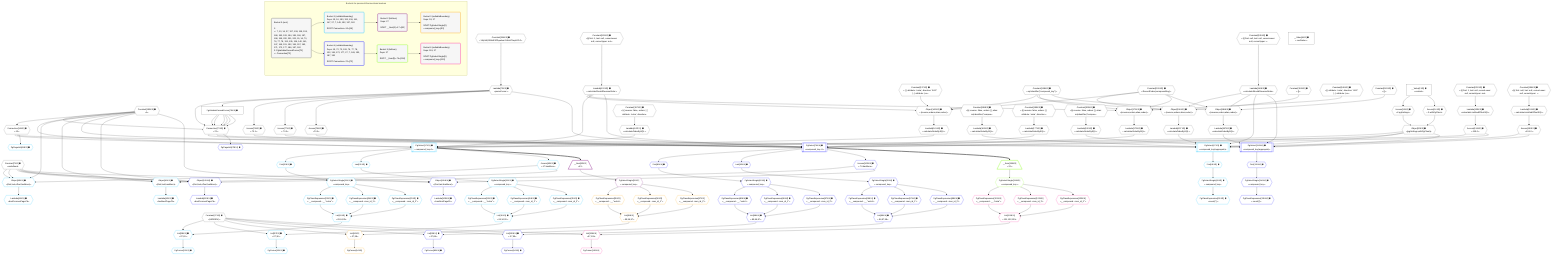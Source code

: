%%{init: {'themeVariables': { 'fontSize': '12px'}}}%%
graph TD
    classDef path fill:#eee,stroke:#000,color:#000
    classDef plan fill:#fff,stroke-width:1px,color:#000
    classDef itemplan fill:#fff,stroke-width:2px,color:#000
    classDef unbatchedplan fill:#dff,stroke-width:1px,color:#000
    classDef sideeffectplan fill:#fcc,stroke-width:2px,color:#000
    classDef bucket fill:#f6f6f6,color:#000,stroke-width:2px,text-align:left


    %% plan dependencies
    Connection72{{"Connection[72∈0] ➊<br />ᐸ70ᐳ"}}:::plan
    Constant193{{"Constant[193∈0] ➊<br />ᐸ1ᐳ"}}:::plan
    Lambda73{{"Lambda[73∈0] ➊<br />ᐸparseCursorᐳ"}}:::plan
    PgValidateParsedCursor75["PgValidateParsedCursor[75∈0] ➊"]:::plan
    Constant193 & Lambda73 & PgValidateParsedCursor75 & PgValidateParsedCursor75 & PgValidateParsedCursor75 & PgValidateParsedCursor75 & PgValidateParsedCursor75 & PgValidateParsedCursor75 --> Connection72
    Object140{{"Object[140∈0] ➊<br />ᐸ{reverse,orders,alias,codec}ᐳ"}}:::plan
    Lambda132{{"Lambda[132∈0] ➊<br />ᐸcalculateShouldReverseOrderᐳ"}}:::plan
    Constant137{{"Constant[137∈0] ➊<br />ᐸ[ { attribute: 'extra', direction: 'ASC' }, { attribute: 'peᐳ"}}:::plan
    Constant138{{"Constant[138∈0] ➊<br />ᐸsql.identifier(”compound_key”)ᐳ"}}:::plan
    Constant139{{"Constant[139∈0] ➊<br />ᐸRecordCodec(compoundKey)ᐳ"}}:::plan
    Lambda132 & Constant137 & Constant138 & Constant139 --> Object140
    Object156{{"Object[156∈0] ➊<br />ᐸ{reverse,orders,alias,codec}ᐳ"}}:::plan
    Lambda149{{"Lambda[149∈0] ➊<br />ᐸcalculateShouldReverseOrderᐳ"}}:::plan
    Constant153{{"Constant[153∈0] ➊<br />ᐸ[]ᐳ"}}:::plan
    Lambda149 & Constant153 & Constant138 & Constant139 --> Object156
    Object171{{"Object[171∈0] ➊<br />ᐸ{reverse,orders,alias,codec}ᐳ"}}:::plan
    Constant168{{"Constant[168∈0] ➊<br />ᐸ[ { attribute: 'extra', direction: 'ASC' }, { attribute: 'peᐳ"}}:::plan
    Lambda132 & Constant168 & Constant138 & Constant139 --> Object171
    Object186{{"Object[186∈0] ➊<br />ᐸ{reverse,orders,alias,codec}ᐳ"}}:::plan
    Constant183{{"Constant[183∈0] ➊<br />ᐸ[]ᐳ"}}:::plan
    Lambda149 & Constant183 & Constant138 & Constant139 --> Object186
    Object15{{"Object[15∈0] ➊<br />ᐸ{pgSettings,withPgClient}ᐳ"}}:::plan
    Access13{{"Access[13∈0] ➊<br />ᐸ2.pgSettingsᐳ"}}:::plan
    Access14{{"Access[14∈0] ➊<br />ᐸ2.withPgClientᐳ"}}:::plan
    Access13 & Access14 --> Object15
    __Value2["__Value[2∈0] ➊<br />ᐸcontextᐳ"]:::plan
    __Value2 --> Access13
    __Value2 --> Access14
    Connection16{{"Connection[16∈0] ➊<br />ᐸ12ᐳ"}}:::plan
    Constant193 --> Connection16
    Constant194{{"Constant[194∈0] ➊<br />ᐸ'WyIzNjY0MzE3ZDgwIixmYWxzZSwyLDFd'ᐳ"}}:::plan
    Constant194 --> Lambda73
    Lambda73 --> PgValidateParsedCursor75
    Access76{{"Access[76∈0] ➊<br />ᐸ73.1ᐳ"}}:::plan
    Lambda73 --> Access76
    Access77{{"Access[77∈0] ➊<br />ᐸ73.2ᐳ"}}:::plan
    Lambda73 --> Access77
    Access78{{"Access[78∈0] ➊<br />ᐸ73.3ᐳ"}}:::plan
    Lambda73 --> Access78
    Constant201{{"Constant[201∈0] ➊<br />ᐸ§{ first: 1, last: null, cursorLower: null, cursorUpper: nulᐳ"}}:::plan
    Constant201 --> Lambda132
    Lambda135{{"Lambda[135∈0] ➊<br />ᐸcalculateLimitAndOffsetSQLᐳ"}}:::plan
    Constant202{{"Constant[202∈0] ➊<br />ᐸ§{ first: 1, last: null, cursorLower: null, cursorUpper: nulᐳ"}}:::plan
    Constant202 --> Lambda135
    Access136{{"Access[136∈0] ➊<br />ᐸ135.0ᐳ"}}:::plan
    Lambda135 --> Access136
    Lambda141{{"Lambda[141∈0] ➊<br />ᐸcalculateOrderBySQLᐳ"}}:::plan
    Object140 --> Lambda141
    Lambda147{{"Lambda[147∈0] ➊<br />ᐸcalculateOrderBySQLᐳ"}}:::plan
    Constant197{{"Constant[197∈0] ➊<br />ᐸ§{ reverse: false, orders: [ { attribute: 'extra', directionᐳ"}}:::plan
    Constant197 --> Lambda147
    Constant195{{"Constant[195∈0] ➊<br />ᐸ§{ first: null, last: null, cursorLower: null, cursorUpper: ᐳ"}}:::plan
    Constant195 --> Lambda149
    Lambda151{{"Lambda[151∈0] ➊<br />ᐸcalculateLimitAndOffsetSQLᐳ"}}:::plan
    Constant196{{"Constant[196∈0] ➊<br />ᐸ§{ first: null, last: null, cursorLower: null, cursorUpper: ᐳ"}}:::plan
    Constant196 --> Lambda151
    Access152{{"Access[152∈0] ➊<br />ᐸ151.0ᐳ"}}:::plan
    Lambda151 --> Access152
    Lambda157{{"Lambda[157∈0] ➊<br />ᐸcalculateOrderBySQLᐳ"}}:::plan
    Object156 --> Lambda157
    Lambda162{{"Lambda[162∈0] ➊<br />ᐸcalculateOrderBySQLᐳ"}}:::plan
    Constant198{{"Constant[198∈0] ➊<br />ᐸ§{ reverse: false, orders: [], alias: sql.identifier(”compouᐳ"}}:::plan
    Constant198 --> Lambda162
    Lambda172{{"Lambda[172∈0] ➊<br />ᐸcalculateOrderBySQLᐳ"}}:::plan
    Object171 --> Lambda172
    Lambda177{{"Lambda[177∈0] ➊<br />ᐸcalculateOrderBySQLᐳ"}}:::plan
    Constant199{{"Constant[199∈0] ➊<br />ᐸ§{ reverse: false, orders: [ { attribute: 'extra', directionᐳ"}}:::plan
    Constant199 --> Lambda177
    Lambda187{{"Lambda[187∈0] ➊<br />ᐸcalculateOrderBySQLᐳ"}}:::plan
    Object186 --> Lambda187
    Lambda192{{"Lambda[192∈0] ➊<br />ᐸcalculateOrderBySQLᐳ"}}:::plan
    Constant200{{"Constant[200∈0] ➊<br />ᐸ§{ reverse: false, orders: [], alias: sql.identifier(”compouᐳ"}}:::plan
    Constant200 --> Lambda192
    __Value4["__Value[4∈0] ➊<br />ᐸrootValueᐳ"]:::plan
    Constant7{{"Constant[7∈0] ➊<br />ᐸundefinedᐳ"}}:::plan
    Constant27{{"Constant[27∈0] ➊<br />ᐸ[HIDDEN]ᐳ"}}:::plan
    PgSelect17[["PgSelect[17∈1] ➊<br />ᐸcompound_key+1ᐳ"]]:::plan
    Object15 & Connection16 & Constant193 & Lambda132 & Access136 & Lambda141 & Lambda147 --> PgSelect17
    PgSelect47[["PgSelect[47∈1] ➊<br />ᐸcompound_key(aggregate)ᐳ"]]:::plan
    Object15 & Connection16 & Lambda149 & Access152 & Lambda157 & Lambda162 --> PgSelect47
    Object45{{"Object[45∈1] ➊<br />ᐸ{first,last,offset,hasMore}ᐳ"}}:::plan
    Access40{{"Access[40∈1] ➊<br />ᐸ17.hasMoreᐳ"}}:::plan
    Constant193 & Constant7 & Constant7 & Access40 --> Object45
    List26{{"List[26∈1] ➊<br />ᐸ23,24,25ᐳ"}}:::plan
    PgClassExpression23{{"PgClassExpression[23∈1] ➊<br />ᐸ__compound...__.”extra”ᐳ"}}:::plan
    PgClassExpression24{{"PgClassExpression[24∈1] ➊<br />ᐸ__compound...rson_id_1”ᐳ"}}:::plan
    PgClassExpression25{{"PgClassExpression[25∈1] ➊<br />ᐸ__compound...rson_id_2”ᐳ"}}:::plan
    PgClassExpression23 & PgClassExpression24 & PgClassExpression25 --> List26
    List36{{"List[36∈1] ➊<br />ᐸ33,34,35ᐳ"}}:::plan
    PgClassExpression33{{"PgClassExpression[33∈1] ➊<br />ᐸ__compound...__.”extra”ᐳ"}}:::plan
    PgClassExpression34{{"PgClassExpression[34∈1] ➊<br />ᐸ__compound...rson_id_1”ᐳ"}}:::plan
    PgClassExpression35{{"PgClassExpression[35∈1] ➊<br />ᐸ__compound...rson_id_2”ᐳ"}}:::plan
    PgClassExpression33 & PgClassExpression34 & PgClassExpression35 --> List36
    Object41{{"Object[41∈1] ➊<br />ᐸ{first,last,hasMore}ᐳ"}}:::plan
    Constant193 & Constant7 & Access40 --> Object41
    List28{{"List[28∈1] ➊<br />ᐸ27,26ᐳ"}}:::plan
    Constant27 & List26 --> List28
    List37{{"List[37∈1] ➊<br />ᐸ27,36ᐳ"}}:::plan
    Constant27 & List36 --> List37
    PgPageInfo18{{"PgPageInfo[18∈1] ➊"}}:::plan
    Connection16 --> PgPageInfo18
    First20{{"First[20∈1] ➊"}}:::plan
    PgSelect17 --> First20
    PgSelectSingle21{{"PgSelectSingle[21∈1] ➊<br />ᐸcompound_keyᐳ"}}:::plan
    First20 --> PgSelectSingle21
    PgCursor22{{"PgCursor[22∈1] ➊"}}:::plan
    List28 --> PgCursor22
    PgSelectSingle21 --> PgClassExpression23
    PgSelectSingle21 --> PgClassExpression24
    PgSelectSingle21 --> PgClassExpression25
    Last30{{"Last[30∈1] ➊"}}:::plan
    PgSelect17 --> Last30
    PgSelectSingle31{{"PgSelectSingle[31∈1] ➊<br />ᐸcompound_keyᐳ"}}:::plan
    Last30 --> PgSelectSingle31
    PgCursor32{{"PgCursor[32∈1] ➊"}}:::plan
    List37 --> PgCursor32
    PgSelectSingle31 --> PgClassExpression33
    PgSelectSingle31 --> PgClassExpression34
    PgSelectSingle31 --> PgClassExpression35
    PgSelect17 --> Access40
    Lambda42{{"Lambda[42∈1] ➊<br />ᐸhasNextPageCbᐳ"}}:::plan
    Object41 --> Lambda42
    Lambda46{{"Lambda[46∈1] ➊<br />ᐸhasPreviousPageCbᐳ"}}:::plan
    Object45 --> Lambda46
    First48{{"First[48∈1] ➊"}}:::plan
    PgSelect47 --> First48
    PgSelectSingle49{{"PgSelectSingle[49∈1] ➊<br />ᐸcompound_keyᐳ"}}:::plan
    First48 --> PgSelectSingle49
    PgClassExpression50{{"PgClassExpression[50∈1] ➊<br />ᐸcount(*)ᐳ"}}:::plan
    PgSelectSingle49 --> PgClassExpression50
    __Item52[/"__Item[52∈2]<br />ᐸ17ᐳ"\]:::itemplan
    PgSelect17 ==> __Item52
    PgSelectSingle53{{"PgSelectSingle[53∈2]<br />ᐸcompound_keyᐳ"}}:::plan
    __Item52 --> PgSelectSingle53
    List58{{"List[58∈3]<br />ᐸ55,56,57ᐳ"}}:::plan
    PgClassExpression55{{"PgClassExpression[55∈3]<br />ᐸ__compound...__.”extra”ᐳ"}}:::plan
    PgClassExpression56{{"PgClassExpression[56∈3]<br />ᐸ__compound...rson_id_1”ᐳ"}}:::plan
    PgClassExpression57{{"PgClassExpression[57∈3]<br />ᐸ__compound...rson_id_2”ᐳ"}}:::plan
    PgClassExpression55 & PgClassExpression56 & PgClassExpression57 --> List58
    List60{{"List[60∈3]<br />ᐸ27,58ᐳ"}}:::plan
    Constant27 & List58 --> List60
    PgCursor54{{"PgCursor[54∈3]"}}:::plan
    List60 --> PgCursor54
    PgSelectSingle53 --> PgClassExpression55
    PgSelectSingle53 --> PgClassExpression56
    PgSelectSingle53 --> PgClassExpression57
    PgSelect74[["PgSelect[74∈4] ➊<br />ᐸcompound_key+1ᐳ"]]:::plan
    Object15 & Connection72 & Lambda73 & Constant193 & Access76 & Access77 & Access78 & Lambda132 & Access136 & Lambda172 & Lambda177 --> PgSelect74
    PgSelect112[["PgSelect[112∈4] ➊<br />ᐸcompound_key(aggregate)ᐳ"]]:::plan
    Object15 & Connection72 & Lambda149 & Access152 & Lambda187 & Lambda192 --> PgSelect112
    Object109{{"Object[109∈4] ➊<br />ᐸ{first,last,offset,hasMore}ᐳ"}}:::plan
    Access103{{"Access[103∈4] ➊<br />ᐸ74.hasMoreᐳ"}}:::plan
    Constant193 & Constant7 & Constant7 & Access103 --> Object109
    List88{{"List[88∈4] ➊<br />ᐸ85,86,87ᐳ"}}:::plan
    PgClassExpression85{{"PgClassExpression[85∈4] ➊<br />ᐸ__compound...__.”extra”ᐳ"}}:::plan
    PgClassExpression86{{"PgClassExpression[86∈4] ➊<br />ᐸ__compound...rson_id_1”ᐳ"}}:::plan
    PgClassExpression87{{"PgClassExpression[87∈4] ➊<br />ᐸ__compound...rson_id_2”ᐳ"}}:::plan
    PgClassExpression85 & PgClassExpression86 & PgClassExpression87 --> List88
    List99{{"List[99∈4] ➊<br />ᐸ96,97,98ᐳ"}}:::plan
    PgClassExpression96{{"PgClassExpression[96∈4] ➊<br />ᐸ__compound...__.”extra”ᐳ"}}:::plan
    PgClassExpression97{{"PgClassExpression[97∈4] ➊<br />ᐸ__compound...rson_id_1”ᐳ"}}:::plan
    PgClassExpression98{{"PgClassExpression[98∈4] ➊<br />ᐸ__compound...rson_id_2”ᐳ"}}:::plan
    PgClassExpression96 & PgClassExpression97 & PgClassExpression98 --> List99
    Object104{{"Object[104∈4] ➊<br />ᐸ{first,last,hasMore}ᐳ"}}:::plan
    Constant193 & Constant7 & Access103 --> Object104
    List90{{"List[90∈4] ➊<br />ᐸ27,88ᐳ"}}:::plan
    Constant27 & List88 --> List90
    List100{{"List[100∈4] ➊<br />ᐸ27,99ᐳ"}}:::plan
    Constant27 & List99 --> List100
    PgPageInfo79{{"PgPageInfo[79∈4] ➊"}}:::plan
    Connection72 --> PgPageInfo79
    First81{{"First[81∈4] ➊"}}:::plan
    PgSelect74 --> First81
    PgSelectSingle82{{"PgSelectSingle[82∈4] ➊<br />ᐸcompound_keyᐳ"}}:::plan
    First81 --> PgSelectSingle82
    PgCursor83{{"PgCursor[83∈4] ➊"}}:::plan
    List90 --> PgCursor83
    PgSelectSingle82 --> PgClassExpression85
    PgSelectSingle82 --> PgClassExpression86
    PgSelectSingle82 --> PgClassExpression87
    Last92{{"Last[92∈4] ➊"}}:::plan
    PgSelect74 --> Last92
    PgSelectSingle93{{"PgSelectSingle[93∈4] ➊<br />ᐸcompound_keyᐳ"}}:::plan
    Last92 --> PgSelectSingle93
    PgCursor94{{"PgCursor[94∈4] ➊"}}:::plan
    List100 --> PgCursor94
    PgSelectSingle93 --> PgClassExpression96
    PgSelectSingle93 --> PgClassExpression97
    PgSelectSingle93 --> PgClassExpression98
    PgSelect74 --> Access103
    Lambda105{{"Lambda[105∈4] ➊<br />ᐸhasNextPageCbᐳ"}}:::plan
    Object104 --> Lambda105
    Lambda110{{"Lambda[110∈4] ➊<br />ᐸhasPreviousPageCbᐳ"}}:::plan
    Object109 --> Lambda110
    First113{{"First[113∈4] ➊"}}:::plan
    PgSelect112 --> First113
    PgSelectSingle114{{"PgSelectSingle[114∈4] ➊<br />ᐸcompound_keyᐳ"}}:::plan
    First113 --> PgSelectSingle114
    PgClassExpression115{{"PgClassExpression[115∈4] ➊<br />ᐸcount(*)ᐳ"}}:::plan
    PgSelectSingle114 --> PgClassExpression115
    __Item118[/"__Item[118∈5]<br />ᐸ74ᐳ"\]:::itemplan
    PgSelect74 ==> __Item118
    PgSelectSingle119{{"PgSelectSingle[119∈5]<br />ᐸcompound_keyᐳ"}}:::plan
    __Item118 --> PgSelectSingle119
    List124{{"List[124∈6]<br />ᐸ121,122,123ᐳ"}}:::plan
    PgClassExpression121{{"PgClassExpression[121∈6]<br />ᐸ__compound...__.”extra”ᐳ"}}:::plan
    PgClassExpression122{{"PgClassExpression[122∈6]<br />ᐸ__compound...rson_id_1”ᐳ"}}:::plan
    PgClassExpression123{{"PgClassExpression[123∈6]<br />ᐸ__compound...rson_id_2”ᐳ"}}:::plan
    PgClassExpression121 & PgClassExpression122 & PgClassExpression123 --> List124
    List126{{"List[126∈6]<br />ᐸ27,124ᐳ"}}:::plan
    Constant27 & List124 --> List126
    PgCursor120{{"PgCursor[120∈6]"}}:::plan
    List126 --> PgCursor120
    PgSelectSingle119 --> PgClassExpression121
    PgSelectSingle119 --> PgClassExpression122
    PgSelectSingle119 --> PgClassExpression123

    %% define steps

    subgraph "Buckets for queries/v4/connections.boolean"
    Bucket0("Bucket 0 (root)<br /><br />1: <br />ᐳ: 7, 13, 14, 27, 137, 138, 139, 153, 168, 183, 193, 194, 195, 196, 197, 198, 199, 200, 201, 202, 15, 16, 73, 76, 77, 78, 132, 135, 136, 140, 141, 147, 149, 151, 152, 156, 157, 162, 171, 172, 177, 186, 187, 192<br />2: PgValidateParsedCursor[75]<br />ᐳ: Connection[72]"):::bucket
    classDef bucket0 stroke:#696969
    class Bucket0,__Value2,__Value4,Constant7,Access13,Access14,Object15,Connection16,Constant27,Connection72,Lambda73,PgValidateParsedCursor75,Access76,Access77,Access78,Lambda132,Lambda135,Access136,Constant137,Constant138,Constant139,Object140,Lambda141,Lambda147,Lambda149,Lambda151,Access152,Constant153,Object156,Lambda157,Lambda162,Constant168,Object171,Lambda172,Lambda177,Constant183,Object186,Lambda187,Lambda192,Constant193,Constant194,Constant195,Constant196,Constant197,Constant198,Constant199,Constant200,Constant201,Constant202 bucket0
    Bucket1("Bucket 1 (nullableBoundary)<br />Deps: 15, 16, 193, 132, 136, 141, 147, 27, 7, 149, 152, 157, 162<br /><br />ROOT Connectionᐸ12ᐳ[16]"):::bucket
    classDef bucket1 stroke:#00bfff
    class Bucket1,PgSelect17,PgPageInfo18,First20,PgSelectSingle21,PgCursor22,PgClassExpression23,PgClassExpression24,PgClassExpression25,List26,List28,Last30,PgSelectSingle31,PgCursor32,PgClassExpression33,PgClassExpression34,PgClassExpression35,List36,List37,Access40,Object41,Lambda42,Object45,Lambda46,PgSelect47,First48,PgSelectSingle49,PgClassExpression50 bucket1
    Bucket2("Bucket 2 (listItem)<br />Deps: 27<br /><br />ROOT __Item{2}ᐸ17ᐳ[52]"):::bucket
    classDef bucket2 stroke:#7f007f
    class Bucket2,__Item52,PgSelectSingle53 bucket2
    Bucket3("Bucket 3 (nullableBoundary)<br />Deps: 53, 27<br /><br />ROOT PgSelectSingle{2}ᐸcompound_keyᐳ[53]"):::bucket
    classDef bucket3 stroke:#ffa500
    class Bucket3,PgCursor54,PgClassExpression55,PgClassExpression56,PgClassExpression57,List58,List60 bucket3
    Bucket4("Bucket 4 (nullableBoundary)<br />Deps: 15, 72, 73, 193, 76, 77, 78, 132, 136, 172, 177, 27, 7, 149, 152, 187, 192<br /><br />ROOT Connectionᐸ70ᐳ[72]"):::bucket
    classDef bucket4 stroke:#0000ff
    class Bucket4,PgSelect74,PgPageInfo79,First81,PgSelectSingle82,PgCursor83,PgClassExpression85,PgClassExpression86,PgClassExpression87,List88,List90,Last92,PgSelectSingle93,PgCursor94,PgClassExpression96,PgClassExpression97,PgClassExpression98,List99,List100,Access103,Object104,Lambda105,Object109,Lambda110,PgSelect112,First113,PgSelectSingle114,PgClassExpression115 bucket4
    Bucket5("Bucket 5 (listItem)<br />Deps: 27<br /><br />ROOT __Item{5}ᐸ74ᐳ[118]"):::bucket
    classDef bucket5 stroke:#7fff00
    class Bucket5,__Item118,PgSelectSingle119 bucket5
    Bucket6("Bucket 6 (nullableBoundary)<br />Deps: 119, 27<br /><br />ROOT PgSelectSingle{5}ᐸcompound_keyᐳ[119]"):::bucket
    classDef bucket6 stroke:#ff1493
    class Bucket6,PgCursor120,PgClassExpression121,PgClassExpression122,PgClassExpression123,List124,List126 bucket6
    Bucket0 --> Bucket1 & Bucket4
    Bucket1 --> Bucket2
    Bucket2 --> Bucket3
    Bucket4 --> Bucket5
    Bucket5 --> Bucket6
    end